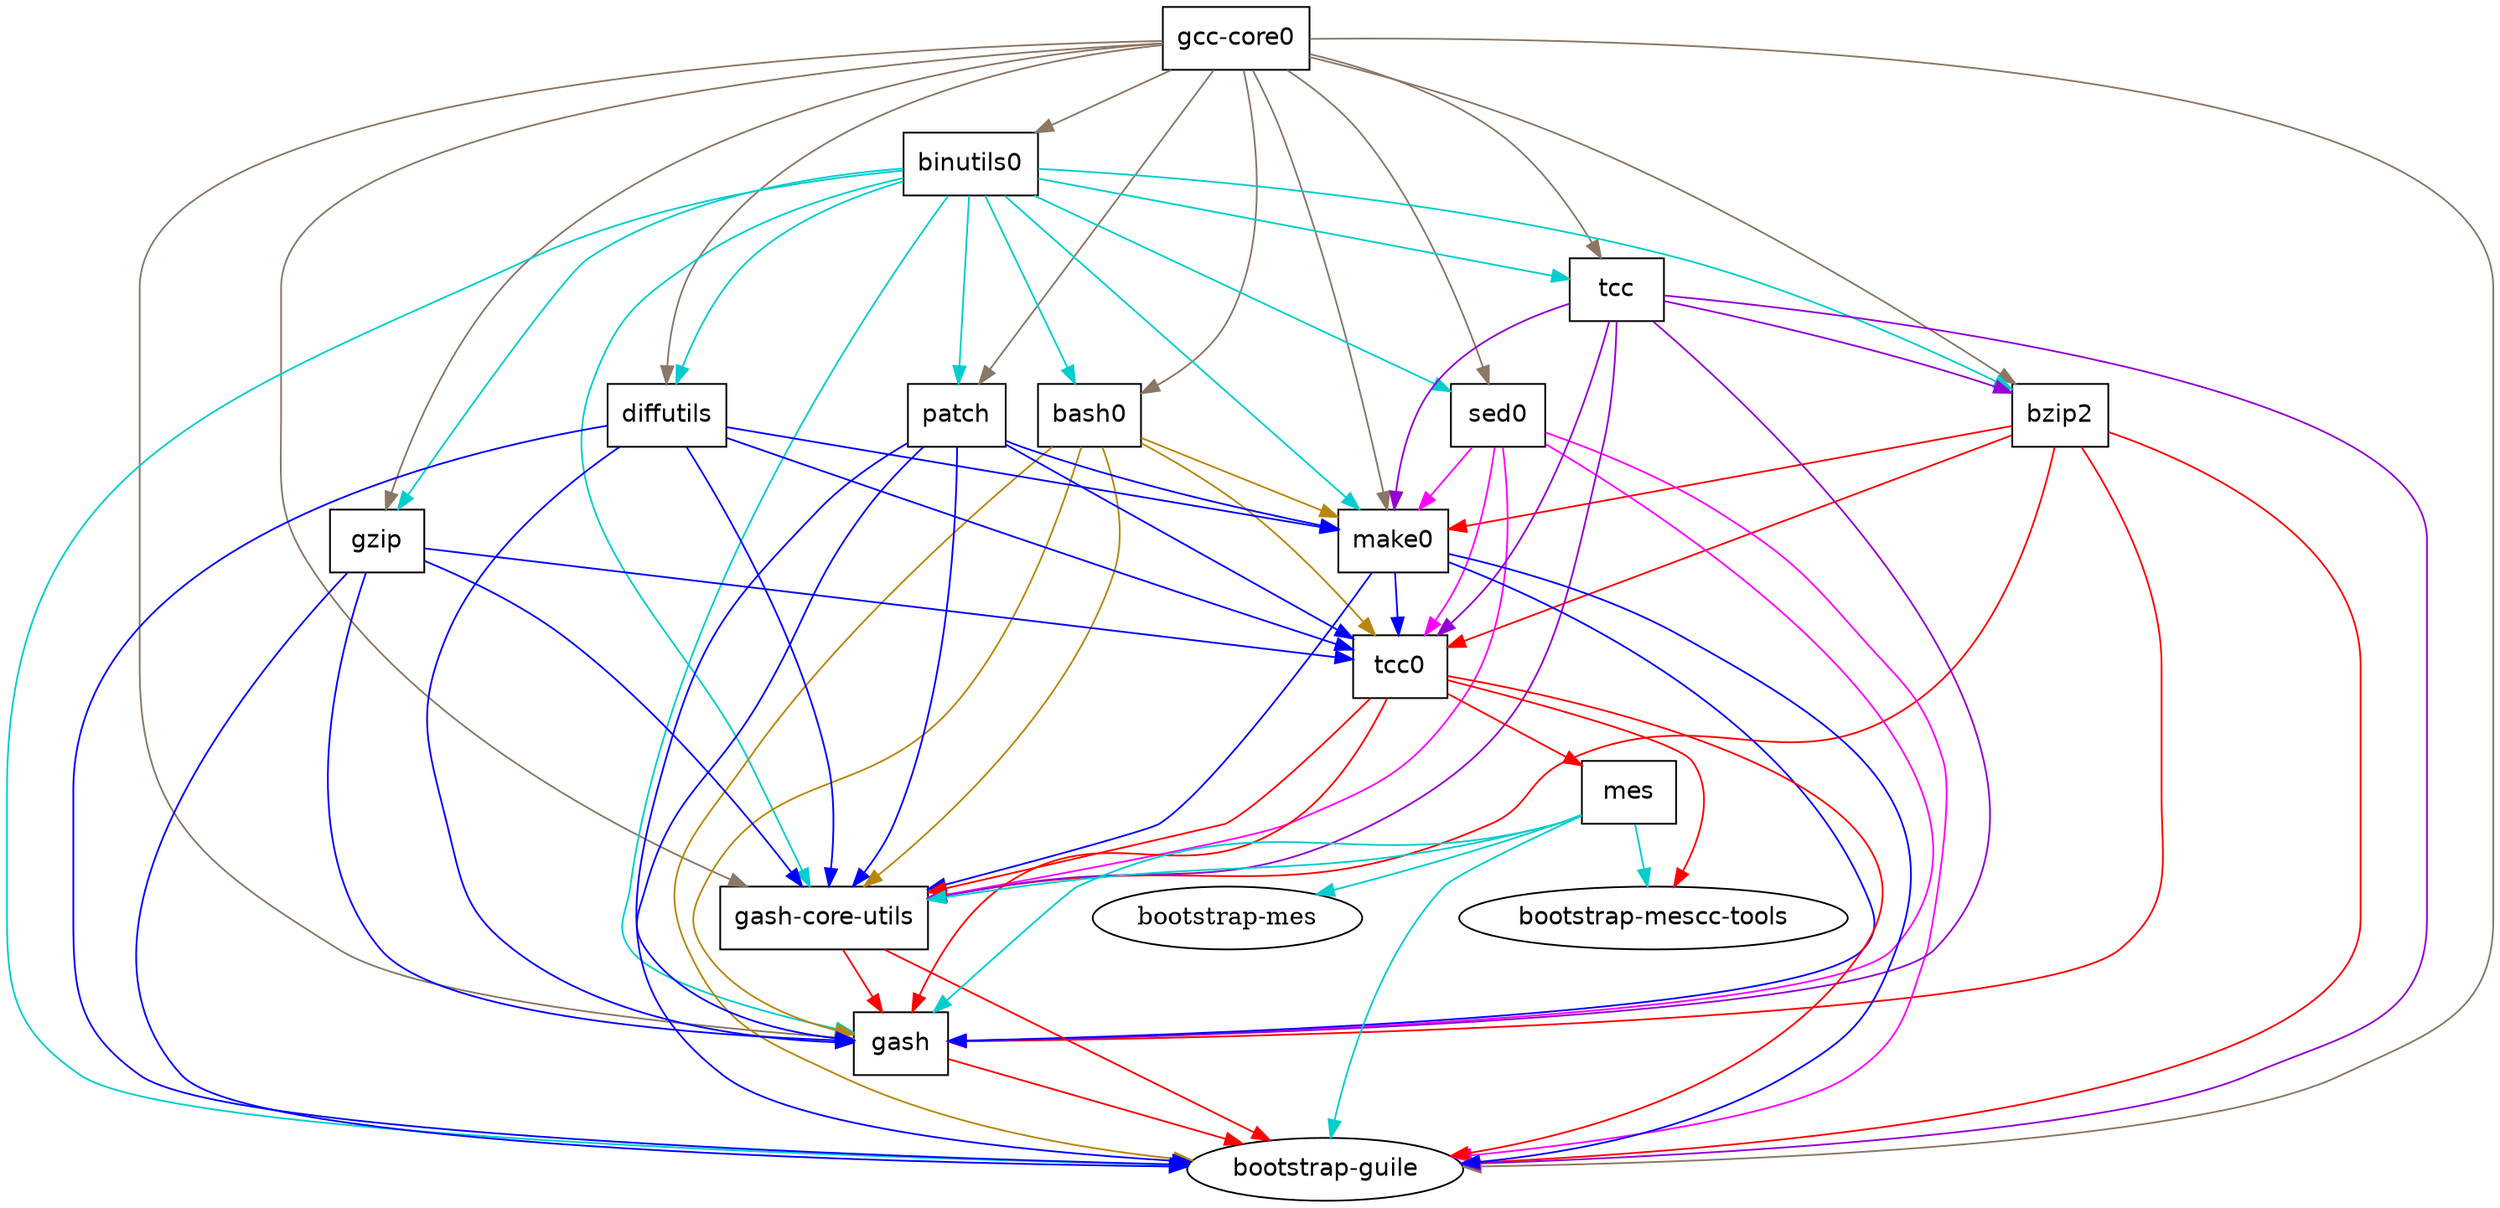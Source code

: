 digraph "Guix package" {
  "gcc-core0" [label = "gcc-core0", shape = box, fontname = Helvetica];
  "gcc-core0" -> "binutils0" [color = peachpuff4];
  "gcc-core0" -> "bash0" [color = peachpuff4];
  "gcc-core0" -> "bzip2" [color = peachpuff4];
  "gcc-core0" -> "diffutils" [color = peachpuff4];
  "gcc-core0" -> "gzip" [color = peachpuff4];
  "gcc-core0" -> "patch" [color = peachpuff4];
  "gcc-core0" -> "sed0" [color = peachpuff4];
  "gcc-core0" -> "tcc" [color = peachpuff4];
  "gcc-core0" -> "make0" [color = peachpuff4];
  "gcc-core0" -> "gash" [color = peachpuff4];
  "gcc-core0" -> "gash core utils" [color = peachpuff4];
  # "gcc-core0" -> "139838140100384" [color = peachpuff4];
  "gcc-core0" -> "bootstrap-guile" [color = peachpuff4];
  "binutils0" [label = "binutils0", shape = box, fontname = Helvetica];
  "binutils0" -> "bash0" [color = cyan3];
  "binutils0" -> "bzip2" [color = cyan3];
  "binutils0" -> "diffutils" [color = cyan3];
  "binutils0" -> "gzip" [color = cyan3];
  "binutils0" -> "patch" [color = cyan3];
  "binutils0" -> "sed0" [color = cyan3];
  "binutils0" -> "tcc" [color = cyan3];
  "binutils0" -> "make0" [color = cyan3];
  "binutils0" -> "gash" [color = cyan3];
  "binutils0" -> "gash core utils" [color = cyan3];
  # "binutils0" -> "139838140100384" [color = cyan3];
  "binutils0" -> "bootstrap-guile" [color = cyan3];
  "bash0" [label = "bash0", shape = box, fontname = Helvetica];
  "bash0" -> "make0" [color = darkgoldenrod];
  "bash0" -> "tcc0" [color = darkgoldenrod];
  "bash0" -> "gash" [color = darkgoldenrod];
  "bash0" -> "gash core utils" [color = darkgoldenrod];
  # "bash0" -> "139838140100384" [color = darkgoldenrod];
  "bash0" -> "bootstrap-guile" [color = darkgoldenrod];
  "make0" [label = "make0", shape = box, fontname = Helvetica];
  "make0" -> "tcc0" [color = blue];
  "make0" -> "gash" [color = blue];
  "make0" -> "gash core utils" [color = blue];
  # "make0" -> "139838140100384" [color = blue];
  "make0" -> "bootstrap-guile" [color = blue];
  "tcc0" [label = "tcc0", shape = box, fontname = Helvetica];
  "tcc0" -> "mes" [color = red];
  "tcc0" -> "bootstrap-mescc-tools" [color = red];
  "tcc0" -> "gash" [color = red];
  "tcc0" -> "gash core utils" [color = red];
  # "tcc0" -> "139838140100384" [color = red];
  "tcc0" -> "bootstrap-guile" [color = red];
  #"mes" [label = "mes", shape = box, fontname = Helvetica];
  "mes" [label = "mes", shape = box, fontname = Helvetica];
  "mes" -> "bootstrap-mes" [color = cyan3];
  "mes" -> "bootstrap-mescc-tools" [color = cyan3];
  "mes" -> "gash" [color = cyan3];
  "mes" -> "gash core utils" [color = cyan3];
  # "mes" -> "139838140100384" [color = cyan3];
  "mes" -> "bootstrap-guile" [color = cyan3];
  #"139837957673136" [label = "bootstrap-mes-rewired", shape = box, fontname = Helvetica];
  #"139837957673136" [label = "bootstrap-mes", fontname = Helvetica];
  #"bootstrap-mes" -> "139838140099152" [color = darkseagreen];
  #"bootstrap-mes" -> "gash" [color = darkseagreen];
  #"139838140099152" [label = "bootstrap-mes", shape = box, fontname = Helvetica];
  #"139838140099152" [label = "bootstrap-mes", fontname = Helvetica];
  "gash" [label = "gash", shape = box, fontname = Helvetica];
  "gash" -> "bootstrap-guile" [color = red];
  #"bootstrap-guile" [label = "bootstrap-guile+guild", shape = box, fontname = Helvetica];
  "bootstrap-guile" [label = "bootstrap-guile", fontname = Helvetica];
  # "bootstrap-guile" -> "139838140100384" [color = darkviolet];
  # "139838140100384" [label = "bootstrap-guile", shape = box, fontname = Helvetica];
  #"bootstrap-mescc-tools" [label = "bootstrap-mescc-tools", shape = box, fontname = Helvetica];
  "bootstrap-mescc-tools" [label = "bootstrap-mescc-tools", fontname = Helvetica];
  "gash core utils" [label = "gash-core-utils", shape = box, fontname = Helvetica];
  "gash core utils" -> "bootstrap-guile" [color = red];
  "gash core utils" -> "gash" [color = red];
  "bzip2" [label = "bzip2", shape = box, fontname = Helvetica];
  "bzip2" -> "make0" [color = red];
  "bzip2" -> "tcc0" [color = red];
  "bzip2" -> "gash" [color = red];
  "bzip2" -> "gash core utils" [color = red];
  # "bzip2" -> "139838140100384" [color = red];
  "bzip2" -> "bootstrap-guile" [color = red];
  "diffutils" [label = "diffutils", shape = box, fontname = Helvetica];
  "diffutils" -> "make0" [color = blue];
  "diffutils" -> "tcc0" [color = blue];
  "diffutils" -> "gash" [color = blue];
  "diffutils" -> "gash core utils" [color = blue];
  # "diffutils" -> "139838140100384" [color = blue];
  "diffutils" -> "bootstrap-guile" [color = blue];
  "gzip" [label = "gzip", shape = box, fontname = Helvetica];
  "gzip" -> "tcc0" [color = blue];
  "gzip" -> "gash" [color = blue];
  "gzip" -> "gash core utils" [color = blue];
  # "gzip" -> "139838140100384" [color = blue];
  "gzip" -> "bootstrap-guile" [color = blue];
  "patch" [label = "patch", shape = box, fontname = Helvetica];
  "patch" -> "make0" [color = blue];
  "patch" -> "tcc0" [color = blue];
  "patch" -> "gash" [color = blue];
  "patch" -> "gash core utils" [color = blue];
  # "patch" -> "139838140100384" [color = blue];
  "patch" -> "bootstrap-guile" [color = blue];
  "sed0" [label = "sed0", shape = box, fontname = Helvetica];
  "sed0" -> "make0" [color = magenta];
  "sed0" -> "tcc0" [color = magenta];
  "sed0" -> "gash" [color = magenta];
  "sed0" -> "gash core utils" [color = magenta];
  # "sed0" -> "139838140100384" [color = magenta];
  "sed0" -> "bootstrap-guile" [color = magenta];
  "tcc" [label = "tcc", shape = box, fontname = Helvetica];
  "tcc" -> "bzip2" [color = darkviolet];
  "tcc" -> "make0" [color = darkviolet];
  "tcc" -> "tcc0" [color = darkviolet];
  "tcc" -> "gash" [color = darkviolet];
  "tcc" -> "gash core utils" [color = darkviolet];
  # "tcc" -> "139838140100384" [color = darkviolet];
  "tcc" -> "bootstrap-guile" [color = darkviolet];
}
